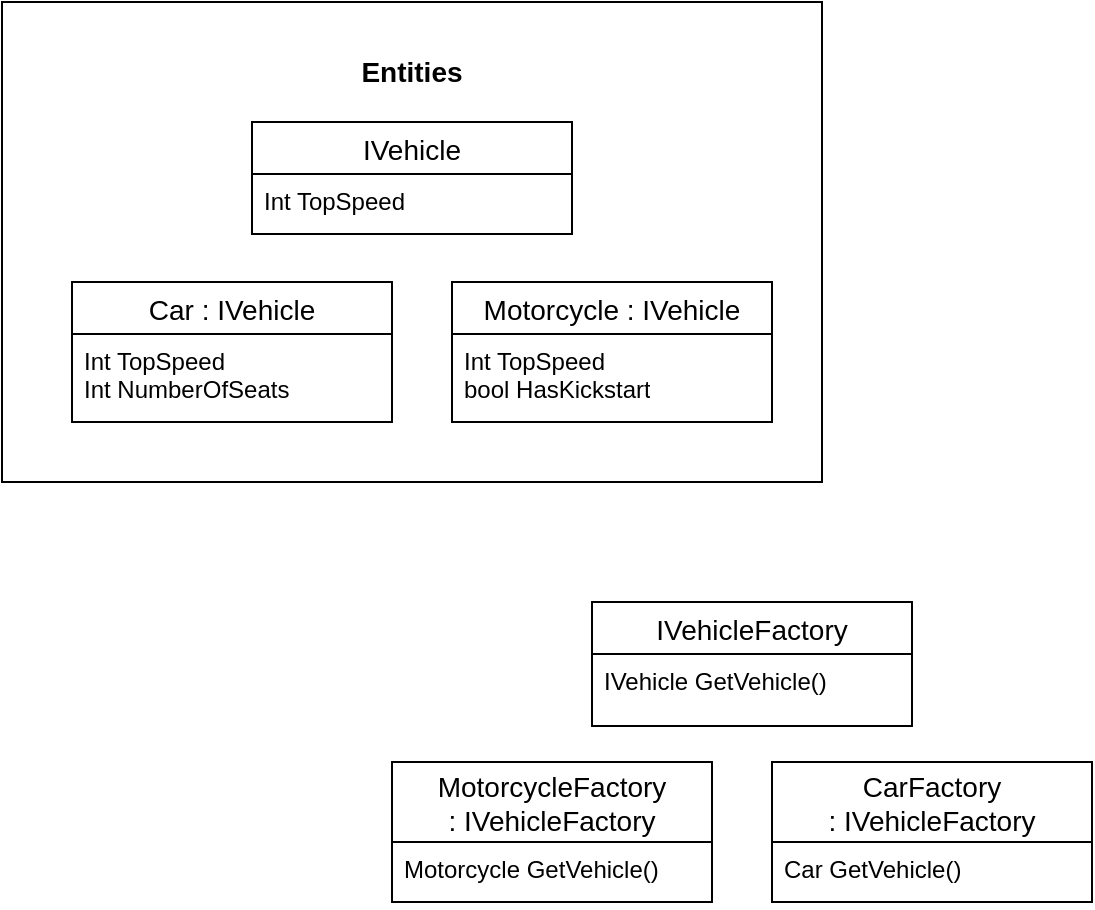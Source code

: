<mxfile version="23.1.6" type="device">
  <diagram name="Page-1" id="Nocx77a_qcPEsojkKPaO">
    <mxGraphModel dx="1434" dy="784" grid="1" gridSize="10" guides="1" tooltips="1" connect="1" arrows="1" fold="1" page="1" pageScale="1" pageWidth="850" pageHeight="1100" math="0" shadow="0">
      <root>
        <mxCell id="0" />
        <mxCell id="1" parent="0" />
        <mxCell id="Fvgcpqqz9icqB1H3hVt4-38" value="" style="whiteSpace=wrap;html=1;fontStyle=1" vertex="1" parent="1">
          <mxGeometry x="40" y="20" width="410" height="240" as="geometry" />
        </mxCell>
        <mxCell id="Fvgcpqqz9icqB1H3hVt4-7" value="IVehicleFactory" style="swimlane;fontStyle=0;childLayout=stackLayout;horizontal=1;startSize=26;horizontalStack=0;resizeParent=1;resizeParentMax=0;resizeLast=0;collapsible=1;marginBottom=0;align=center;fontSize=14;" vertex="1" parent="1">
          <mxGeometry x="335" y="320" width="160" height="62" as="geometry" />
        </mxCell>
        <mxCell id="Fvgcpqqz9icqB1H3hVt4-8" value="IVehicle GetVehicle()" style="text;strokeColor=none;fillColor=none;spacingLeft=4;spacingRight=4;overflow=hidden;rotatable=0;points=[[0,0.5],[1,0.5]];portConstraint=eastwest;fontSize=12;whiteSpace=wrap;html=1;" vertex="1" parent="Fvgcpqqz9icqB1H3hVt4-7">
          <mxGeometry y="26" width="160" height="36" as="geometry" />
        </mxCell>
        <mxCell id="Fvgcpqqz9icqB1H3hVt4-13" value="CarFactory&#xa;: IVehicleFactory" style="swimlane;fontStyle=0;childLayout=stackLayout;horizontal=1;startSize=40;horizontalStack=0;resizeParent=1;resizeParentMax=0;resizeLast=0;collapsible=1;marginBottom=0;align=center;fontSize=14;" vertex="1" parent="1">
          <mxGeometry x="425" y="400" width="160" height="70" as="geometry" />
        </mxCell>
        <mxCell id="Fvgcpqqz9icqB1H3hVt4-14" value="Car GetVehicle()" style="text;strokeColor=none;fillColor=none;spacingLeft=4;spacingRight=4;overflow=hidden;rotatable=0;points=[[0,0.5],[1,0.5]];portConstraint=eastwest;fontSize=12;whiteSpace=wrap;html=1;" vertex="1" parent="Fvgcpqqz9icqB1H3hVt4-13">
          <mxGeometry y="40" width="160" height="30" as="geometry" />
        </mxCell>
        <mxCell id="Fvgcpqqz9icqB1H3hVt4-17" value="MotorcycleFactory&#xa;: IVehicleFactory" style="swimlane;fontStyle=0;childLayout=stackLayout;horizontal=1;startSize=40;horizontalStack=0;resizeParent=1;resizeParentMax=0;resizeLast=0;collapsible=1;marginBottom=0;align=center;fontSize=14;" vertex="1" parent="1">
          <mxGeometry x="235" y="400" width="160" height="70" as="geometry" />
        </mxCell>
        <mxCell id="Fvgcpqqz9icqB1H3hVt4-18" value="Motorcycle GetVehicle()" style="text;strokeColor=none;fillColor=none;spacingLeft=4;spacingRight=4;overflow=hidden;rotatable=0;points=[[0,0.5],[1,0.5]];portConstraint=eastwest;fontSize=12;whiteSpace=wrap;html=1;" vertex="1" parent="Fvgcpqqz9icqB1H3hVt4-17">
          <mxGeometry y="40" width="160" height="30" as="geometry" />
        </mxCell>
        <mxCell id="Fvgcpqqz9icqB1H3hVt4-23" value="IVehicle" style="swimlane;fontStyle=0;childLayout=stackLayout;horizontal=1;startSize=26;horizontalStack=0;resizeParent=1;resizeParentMax=0;resizeLast=0;collapsible=1;marginBottom=0;align=center;fontSize=14;" vertex="1" parent="1">
          <mxGeometry x="165" y="80" width="160" height="56" as="geometry" />
        </mxCell>
        <mxCell id="Fvgcpqqz9icqB1H3hVt4-24" value="Int TopSpeed" style="text;strokeColor=none;fillColor=none;spacingLeft=4;spacingRight=4;overflow=hidden;rotatable=0;points=[[0,0.5],[1,0.5]];portConstraint=eastwest;fontSize=12;whiteSpace=wrap;html=1;" vertex="1" parent="Fvgcpqqz9icqB1H3hVt4-23">
          <mxGeometry y="26" width="160" height="30" as="geometry" />
        </mxCell>
        <mxCell id="Fvgcpqqz9icqB1H3hVt4-27" value="Car : IVehicle" style="swimlane;fontStyle=0;childLayout=stackLayout;horizontal=1;startSize=26;horizontalStack=0;resizeParent=1;resizeParentMax=0;resizeLast=0;collapsible=1;marginBottom=0;align=center;fontSize=14;" vertex="1" parent="1">
          <mxGeometry x="75" y="160" width="160" height="70" as="geometry" />
        </mxCell>
        <mxCell id="Fvgcpqqz9icqB1H3hVt4-28" value="Int TopSpeed&lt;div&gt;Int NumberOfSeats&lt;/div&gt;" style="text;strokeColor=none;fillColor=none;spacingLeft=4;spacingRight=4;overflow=hidden;rotatable=0;points=[[0,0.5],[1,0.5]];portConstraint=eastwest;fontSize=12;whiteSpace=wrap;html=1;" vertex="1" parent="Fvgcpqqz9icqB1H3hVt4-27">
          <mxGeometry y="26" width="160" height="44" as="geometry" />
        </mxCell>
        <mxCell id="Fvgcpqqz9icqB1H3hVt4-29" value="Motorcycle : IVehicle" style="swimlane;fontStyle=0;childLayout=stackLayout;horizontal=1;startSize=26;horizontalStack=0;resizeParent=1;resizeParentMax=0;resizeLast=0;collapsible=1;marginBottom=0;align=center;fontSize=14;" vertex="1" parent="1">
          <mxGeometry x="265" y="160" width="160" height="70" as="geometry" />
        </mxCell>
        <mxCell id="Fvgcpqqz9icqB1H3hVt4-30" value="Int TopSpeed&lt;div&gt;bool HasKickstart&lt;/div&gt;" style="text;strokeColor=none;fillColor=none;spacingLeft=4;spacingRight=4;overflow=hidden;rotatable=0;points=[[0,0.5],[1,0.5]];portConstraint=eastwest;fontSize=12;whiteSpace=wrap;html=1;" vertex="1" parent="Fvgcpqqz9icqB1H3hVt4-29">
          <mxGeometry y="26" width="160" height="44" as="geometry" />
        </mxCell>
        <mxCell id="Fvgcpqqz9icqB1H3hVt4-39" value="Entities" style="text;html=1;align=center;verticalAlign=middle;whiteSpace=wrap;rounded=0;fontStyle=1;fontSize=14;" vertex="1" parent="1">
          <mxGeometry x="215" y="40" width="60" height="30" as="geometry" />
        </mxCell>
      </root>
    </mxGraphModel>
  </diagram>
</mxfile>
